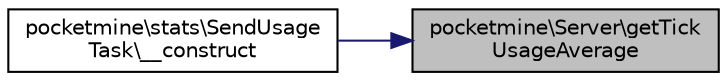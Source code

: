 digraph "pocketmine\Server\getTickUsageAverage"
{
 // INTERACTIVE_SVG=YES
 // LATEX_PDF_SIZE
  edge [fontname="Helvetica",fontsize="10",labelfontname="Helvetica",labelfontsize="10"];
  node [fontname="Helvetica",fontsize="10",shape=record];
  rankdir="RL";
  Node1 [label="pocketmine\\Server\\getTick\lUsageAverage",height=0.2,width=0.4,color="black", fillcolor="grey75", style="filled", fontcolor="black",tooltip=" "];
  Node1 -> Node2 [dir="back",color="midnightblue",fontsize="10",style="solid",fontname="Helvetica"];
  Node2 [label="pocketmine\\stats\\SendUsage\lTask\\__construct",height=0.2,width=0.4,color="black", fillcolor="white", style="filled",URL="$df/d2c/classpocketmine_1_1stats_1_1_send_usage_task.html#ad947e698302d120097b81c11169dfdb3",tooltip=" "];
}
